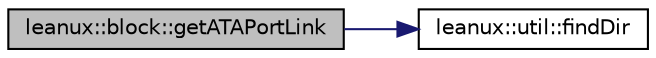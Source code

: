 digraph "leanux::block::getATAPortLink"
{
 // LATEX_PDF_SIZE
  bgcolor="transparent";
  edge [fontname="Helvetica",fontsize="10",labelfontname="Helvetica",labelfontsize="10"];
  node [fontname="Helvetica",fontsize="10",shape=record];
  rankdir="LR";
  Node1 [label="leanux::block::getATAPortLink",height=0.2,width=0.4,color="black", fillcolor="grey75", style="filled", fontcolor="black",tooltip="Get the ATA port link."];
  Node1 -> Node2 [color="midnightblue",fontsize="10",style="solid",fontname="Helvetica"];
  Node2 [label="leanux::util::findDir",height=0.2,width=0.4,color="black",URL="$namespaceleanux_1_1util.html#adb3739607a9ec74d79fbebf4d45dd766",tooltip="Find subdirectories, first match is returned, if any."];
}
